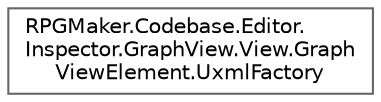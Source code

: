 digraph "クラス階層図"
{
 // LATEX_PDF_SIZE
  bgcolor="transparent";
  edge [fontname=Helvetica,fontsize=10,labelfontname=Helvetica,labelfontsize=10];
  node [fontname=Helvetica,fontsize=10,shape=box,height=0.2,width=0.4];
  rankdir="LR";
  Node0 [id="Node000000",label="RPGMaker.Codebase.Editor.\lInspector.GraphView.View.Graph\lViewElement.UxmlFactory",height=0.2,width=0.4,color="grey40", fillcolor="white", style="filled",URL="$d9/dae/class_r_p_g_maker_1_1_codebase_1_1_editor_1_1_inspector_1_1_graph_view_1_1_view_1_1_graph_view_element_1_1_uxml_factory.html",tooltip="😁 ＵＸＭＬ工場"];
}
